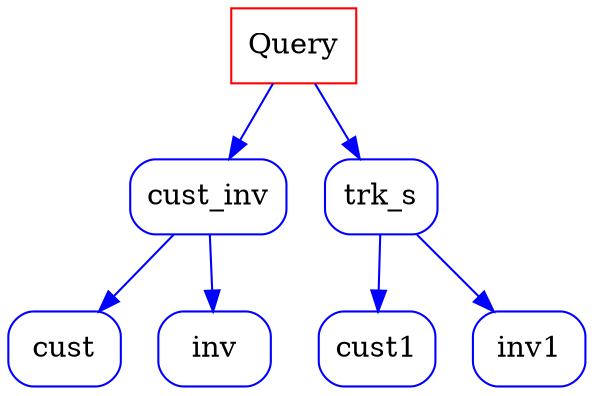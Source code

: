 strict digraph "" {
	Query	 [color=red,
		shape=normal];
	cust_inv	 [color=blue,
		shape=Mrecord];
	Query -> cust_inv	 [color=blue];
	trk_s	 [color=blue,
		shape=Mrecord];
	Query -> trk_s	 [color=blue];
	cust	 [color=blue,
		shape=Mrecord];
	cust_inv -> cust	 [color=blue];
	inv	 [color=blue,
		shape=Mrecord];
	cust_inv -> inv	 [color=blue];
	cust1	 [color=blue,
		shape=Mrecord];
	trk_s -> cust1	 [color=blue];
	inv1	 [color=blue,
		shape=Mrecord];
	trk_s -> inv1	 [color=blue];
}
